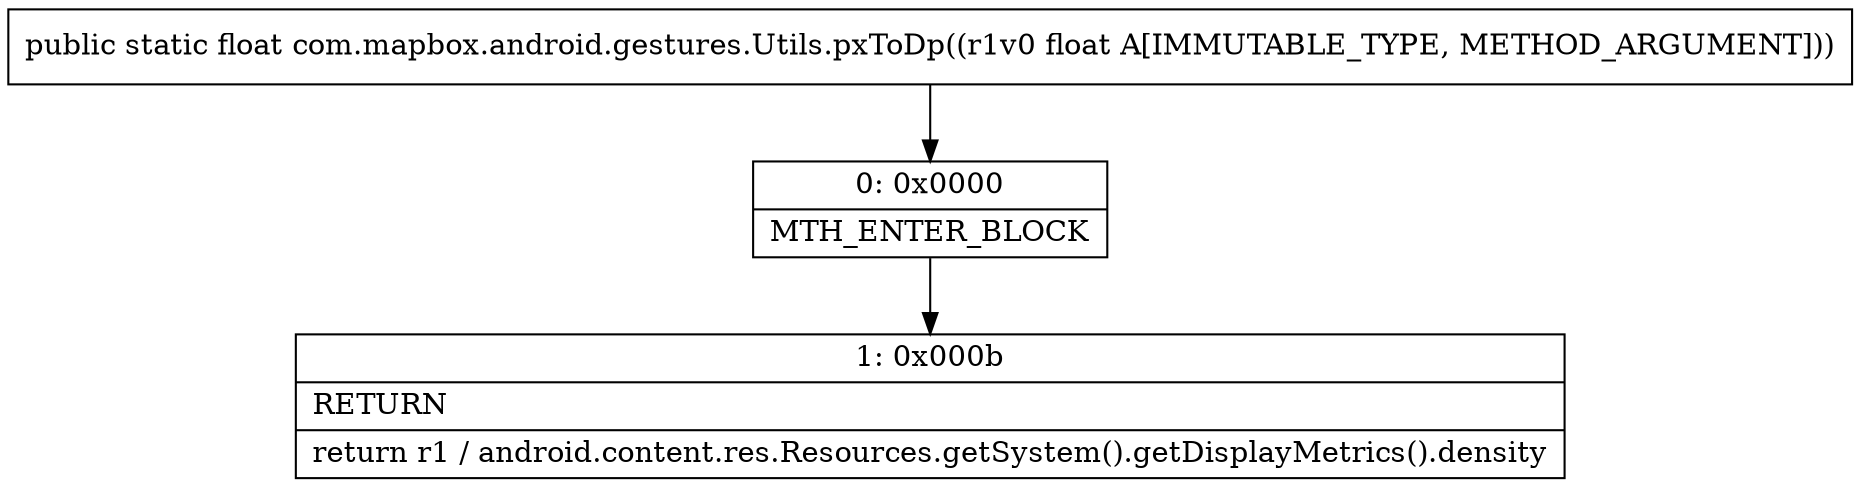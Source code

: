digraph "CFG forcom.mapbox.android.gestures.Utils.pxToDp(F)F" {
Node_0 [shape=record,label="{0\:\ 0x0000|MTH_ENTER_BLOCK\l}"];
Node_1 [shape=record,label="{1\:\ 0x000b|RETURN\l|return r1 \/ android.content.res.Resources.getSystem().getDisplayMetrics().density\l}"];
MethodNode[shape=record,label="{public static float com.mapbox.android.gestures.Utils.pxToDp((r1v0 float A[IMMUTABLE_TYPE, METHOD_ARGUMENT])) }"];
MethodNode -> Node_0;
Node_0 -> Node_1;
}

